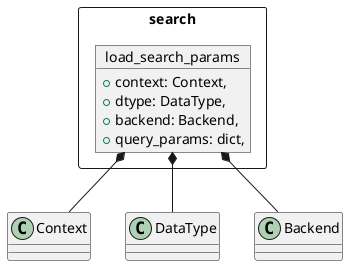 @startuml
package search <<Rectangle>> {

    object load_search_params {
        +context: Context,
        +dtype: DataType,
        +backend: Backend,
        +query_params: dict,
    }
}

load_search_params *-- Context
load_search_params *-- DataType
load_search_params *-- Backend

@enduml
